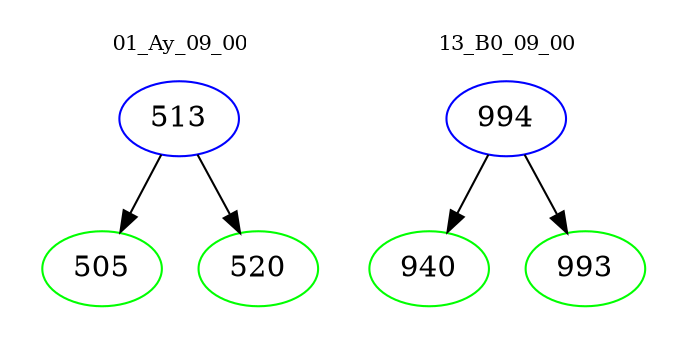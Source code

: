 digraph{
subgraph cluster_0 {
color = white
label = "01_Ay_09_00";
fontsize=10;
T0_513 [label="513", color="blue"]
T0_513 -> T0_505 [color="black"]
T0_505 [label="505", color="green"]
T0_513 -> T0_520 [color="black"]
T0_520 [label="520", color="green"]
}
subgraph cluster_1 {
color = white
label = "13_B0_09_00";
fontsize=10;
T1_994 [label="994", color="blue"]
T1_994 -> T1_940 [color="black"]
T1_940 [label="940", color="green"]
T1_994 -> T1_993 [color="black"]
T1_993 [label="993", color="green"]
}
}
